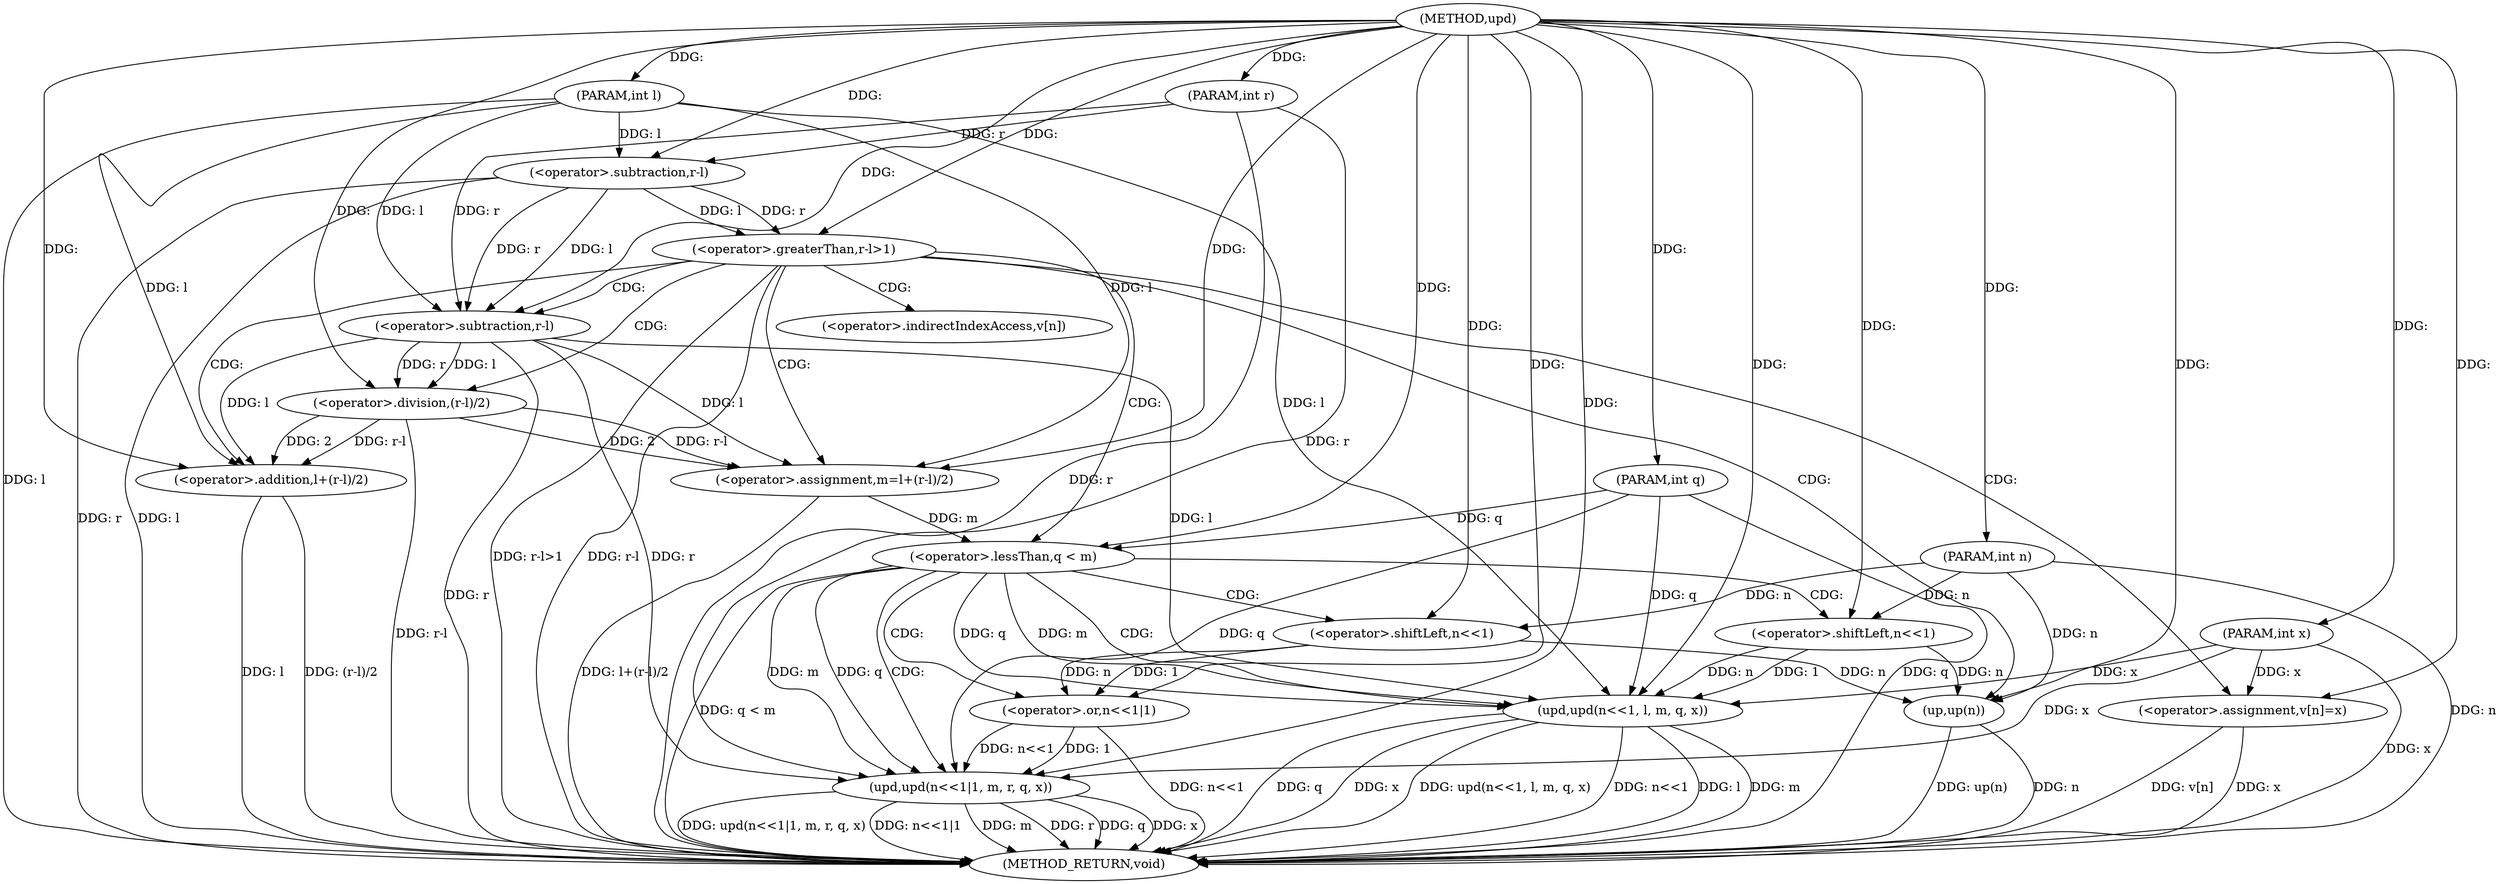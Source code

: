 digraph "upd" {  
"1000244" [label = "(METHOD,upd)" ]
"1000299" [label = "(METHOD_RETURN,void)" ]
"1000245" [label = "(PARAM,int n)" ]
"1000246" [label = "(PARAM,int l)" ]
"1000247" [label = "(PARAM,int r)" ]
"1000248" [label = "(PARAM,int q)" ]
"1000249" [label = "(PARAM,int x)" ]
"1000252" [label = "(<operator>.greaterThan,r-l>1)" ]
"1000259" [label = "(<operator>.assignment,m=l+(r-l)/2)" ]
"1000291" [label = "(up,up(n))" ]
"1000294" [label = "(<operator>.assignment,v[n]=x)" ]
"1000253" [label = "(<operator>.subtraction,r-l)" ]
"1000269" [label = "(<operator>.lessThan,q < m)" ]
"1000272" [label = "(upd,upd(n<<1, l, m, q, x))" ]
"1000261" [label = "(<operator>.addition,l+(r-l)/2)" ]
"1000281" [label = "(upd,upd(n<<1|1, m, r, q, x))" ]
"1000263" [label = "(<operator>.division,(r-l)/2)" ]
"1000273" [label = "(<operator>.shiftLeft,n<<1)" ]
"1000264" [label = "(<operator>.subtraction,r-l)" ]
"1000282" [label = "(<operator>.or,n<<1|1)" ]
"1000283" [label = "(<operator>.shiftLeft,n<<1)" ]
"1000295" [label = "(<operator>.indirectIndexAccess,v[n])" ]
  "1000245" -> "1000299"  [ label = "DDG: n"] 
  "1000246" -> "1000299"  [ label = "DDG: l"] 
  "1000247" -> "1000299"  [ label = "DDG: r"] 
  "1000248" -> "1000299"  [ label = "DDG: q"] 
  "1000249" -> "1000299"  [ label = "DDG: x"] 
  "1000253" -> "1000299"  [ label = "DDG: r"] 
  "1000253" -> "1000299"  [ label = "DDG: l"] 
  "1000252" -> "1000299"  [ label = "DDG: r-l"] 
  "1000252" -> "1000299"  [ label = "DDG: r-l>1"] 
  "1000294" -> "1000299"  [ label = "DDG: v[n]"] 
  "1000294" -> "1000299"  [ label = "DDG: x"] 
  "1000261" -> "1000299"  [ label = "DDG: l"] 
  "1000264" -> "1000299"  [ label = "DDG: r"] 
  "1000263" -> "1000299"  [ label = "DDG: r-l"] 
  "1000261" -> "1000299"  [ label = "DDG: (r-l)/2"] 
  "1000259" -> "1000299"  [ label = "DDG: l+(r-l)/2"] 
  "1000269" -> "1000299"  [ label = "DDG: q < m"] 
  "1000282" -> "1000299"  [ label = "DDG: n<<1"] 
  "1000281" -> "1000299"  [ label = "DDG: n<<1|1"] 
  "1000281" -> "1000299"  [ label = "DDG: m"] 
  "1000281" -> "1000299"  [ label = "DDG: r"] 
  "1000281" -> "1000299"  [ label = "DDG: q"] 
  "1000281" -> "1000299"  [ label = "DDG: x"] 
  "1000281" -> "1000299"  [ label = "DDG: upd(n<<1|1, m, r, q, x)"] 
  "1000272" -> "1000299"  [ label = "DDG: n<<1"] 
  "1000272" -> "1000299"  [ label = "DDG: l"] 
  "1000272" -> "1000299"  [ label = "DDG: m"] 
  "1000272" -> "1000299"  [ label = "DDG: q"] 
  "1000272" -> "1000299"  [ label = "DDG: x"] 
  "1000272" -> "1000299"  [ label = "DDG: upd(n<<1, l, m, q, x)"] 
  "1000291" -> "1000299"  [ label = "DDG: n"] 
  "1000291" -> "1000299"  [ label = "DDG: up(n)"] 
  "1000244" -> "1000245"  [ label = "DDG: "] 
  "1000244" -> "1000246"  [ label = "DDG: "] 
  "1000244" -> "1000247"  [ label = "DDG: "] 
  "1000244" -> "1000248"  [ label = "DDG: "] 
  "1000244" -> "1000249"  [ label = "DDG: "] 
  "1000253" -> "1000252"  [ label = "DDG: l"] 
  "1000253" -> "1000252"  [ label = "DDG: r"] 
  "1000244" -> "1000252"  [ label = "DDG: "] 
  "1000263" -> "1000259"  [ label = "DDG: 2"] 
  "1000263" -> "1000259"  [ label = "DDG: r-l"] 
  "1000264" -> "1000259"  [ label = "DDG: l"] 
  "1000246" -> "1000259"  [ label = "DDG: l"] 
  "1000244" -> "1000259"  [ label = "DDG: "] 
  "1000249" -> "1000294"  [ label = "DDG: x"] 
  "1000244" -> "1000294"  [ label = "DDG: "] 
  "1000247" -> "1000253"  [ label = "DDG: r"] 
  "1000244" -> "1000253"  [ label = "DDG: "] 
  "1000246" -> "1000253"  [ label = "DDG: l"] 
  "1000283" -> "1000291"  [ label = "DDG: n"] 
  "1000273" -> "1000291"  [ label = "DDG: n"] 
  "1000245" -> "1000291"  [ label = "DDG: n"] 
  "1000244" -> "1000291"  [ label = "DDG: "] 
  "1000264" -> "1000261"  [ label = "DDG: l"] 
  "1000246" -> "1000261"  [ label = "DDG: l"] 
  "1000244" -> "1000261"  [ label = "DDG: "] 
  "1000263" -> "1000261"  [ label = "DDG: 2"] 
  "1000263" -> "1000261"  [ label = "DDG: r-l"] 
  "1000248" -> "1000269"  [ label = "DDG: q"] 
  "1000244" -> "1000269"  [ label = "DDG: "] 
  "1000259" -> "1000269"  [ label = "DDG: m"] 
  "1000273" -> "1000272"  [ label = "DDG: n"] 
  "1000273" -> "1000272"  [ label = "DDG: 1"] 
  "1000269" -> "1000272"  [ label = "DDG: q"] 
  "1000248" -> "1000272"  [ label = "DDG: q"] 
  "1000244" -> "1000272"  [ label = "DDG: "] 
  "1000246" -> "1000272"  [ label = "DDG: l"] 
  "1000264" -> "1000272"  [ label = "DDG: l"] 
  "1000249" -> "1000272"  [ label = "DDG: x"] 
  "1000269" -> "1000272"  [ label = "DDG: m"] 
  "1000264" -> "1000263"  [ label = "DDG: r"] 
  "1000264" -> "1000263"  [ label = "DDG: l"] 
  "1000244" -> "1000263"  [ label = "DDG: "] 
  "1000245" -> "1000273"  [ label = "DDG: n"] 
  "1000244" -> "1000273"  [ label = "DDG: "] 
  "1000282" -> "1000281"  [ label = "DDG: n<<1"] 
  "1000282" -> "1000281"  [ label = "DDG: 1"] 
  "1000269" -> "1000281"  [ label = "DDG: m"] 
  "1000244" -> "1000281"  [ label = "DDG: "] 
  "1000264" -> "1000281"  [ label = "DDG: r"] 
  "1000247" -> "1000281"  [ label = "DDG: r"] 
  "1000249" -> "1000281"  [ label = "DDG: x"] 
  "1000269" -> "1000281"  [ label = "DDG: q"] 
  "1000248" -> "1000281"  [ label = "DDG: q"] 
  "1000253" -> "1000264"  [ label = "DDG: r"] 
  "1000247" -> "1000264"  [ label = "DDG: r"] 
  "1000244" -> "1000264"  [ label = "DDG: "] 
  "1000253" -> "1000264"  [ label = "DDG: l"] 
  "1000246" -> "1000264"  [ label = "DDG: l"] 
  "1000283" -> "1000282"  [ label = "DDG: 1"] 
  "1000283" -> "1000282"  [ label = "DDG: n"] 
  "1000244" -> "1000282"  [ label = "DDG: "] 
  "1000245" -> "1000283"  [ label = "DDG: n"] 
  "1000244" -> "1000283"  [ label = "DDG: "] 
  "1000252" -> "1000294"  [ label = "CDG: "] 
  "1000252" -> "1000269"  [ label = "CDG: "] 
  "1000252" -> "1000261"  [ label = "CDG: "] 
  "1000252" -> "1000264"  [ label = "CDG: "] 
  "1000252" -> "1000295"  [ label = "CDG: "] 
  "1000252" -> "1000263"  [ label = "CDG: "] 
  "1000252" -> "1000291"  [ label = "CDG: "] 
  "1000252" -> "1000259"  [ label = "CDG: "] 
  "1000269" -> "1000283"  [ label = "CDG: "] 
  "1000269" -> "1000281"  [ label = "CDG: "] 
  "1000269" -> "1000272"  [ label = "CDG: "] 
  "1000269" -> "1000282"  [ label = "CDG: "] 
  "1000269" -> "1000273"  [ label = "CDG: "] 
}
